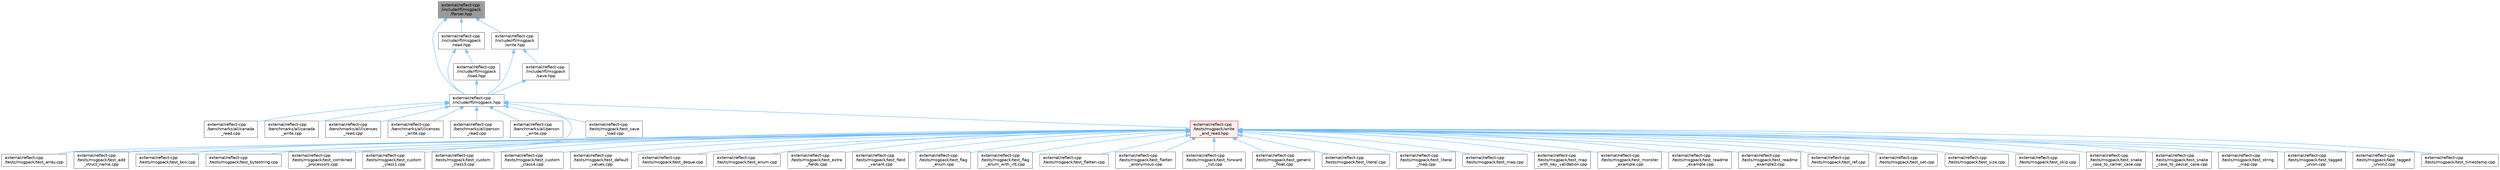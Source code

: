 digraph "external/reflect-cpp/include/rfl/msgpack/Parser.hpp"
{
 // LATEX_PDF_SIZE
  bgcolor="transparent";
  edge [fontname=Helvetica,fontsize=10,labelfontname=Helvetica,labelfontsize=10];
  node [fontname=Helvetica,fontsize=10,shape=box,height=0.2,width=0.4];
  Node1 [id="Node000001",label="external/reflect-cpp\l/include/rfl/msgpack\l/Parser.hpp",height=0.2,width=0.4,color="gray40", fillcolor="grey60", style="filled", fontcolor="black",tooltip=" "];
  Node1 -> Node2 [id="edge1_Node000001_Node000002",dir="back",color="steelblue1",style="solid",tooltip=" "];
  Node2 [id="Node000002",label="external/reflect-cpp\l/include/rfl/msgpack.hpp",height=0.2,width=0.4,color="grey40", fillcolor="white", style="filled",URL="$msgpack_8hpp.html",tooltip=" "];
  Node2 -> Node3 [id="edge2_Node000002_Node000003",dir="back",color="steelblue1",style="solid",tooltip=" "];
  Node3 [id="Node000003",label="external/reflect-cpp\l/benchmarks/all/canada\l_read.cpp",height=0.2,width=0.4,color="grey40", fillcolor="white", style="filled",URL="$canada__read_8cpp.html",tooltip=" "];
  Node2 -> Node4 [id="edge3_Node000002_Node000004",dir="back",color="steelblue1",style="solid",tooltip=" "];
  Node4 [id="Node000004",label="external/reflect-cpp\l/benchmarks/all/canada\l_write.cpp",height=0.2,width=0.4,color="grey40", fillcolor="white", style="filled",URL="$canada__write_8cpp.html",tooltip=" "];
  Node2 -> Node5 [id="edge4_Node000002_Node000005",dir="back",color="steelblue1",style="solid",tooltip=" "];
  Node5 [id="Node000005",label="external/reflect-cpp\l/benchmarks/all/licenses\l_read.cpp",height=0.2,width=0.4,color="grey40", fillcolor="white", style="filled",URL="$licenses__read_8cpp.html",tooltip=" "];
  Node2 -> Node6 [id="edge5_Node000002_Node000006",dir="back",color="steelblue1",style="solid",tooltip=" "];
  Node6 [id="Node000006",label="external/reflect-cpp\l/benchmarks/all/licenses\l_write.cpp",height=0.2,width=0.4,color="grey40", fillcolor="white", style="filled",URL="$licenses__write_8cpp.html",tooltip=" "];
  Node2 -> Node7 [id="edge6_Node000002_Node000007",dir="back",color="steelblue1",style="solid",tooltip=" "];
  Node7 [id="Node000007",label="external/reflect-cpp\l/benchmarks/all/person\l_read.cpp",height=0.2,width=0.4,color="grey40", fillcolor="white", style="filled",URL="$person__read_8cpp.html",tooltip=" "];
  Node2 -> Node8 [id="edge7_Node000002_Node000008",dir="back",color="steelblue1",style="solid",tooltip=" "];
  Node8 [id="Node000008",label="external/reflect-cpp\l/benchmarks/all/person\l_write.cpp",height=0.2,width=0.4,color="grey40", fillcolor="white", style="filled",URL="$person__write_8cpp.html",tooltip=" "];
  Node2 -> Node9 [id="edge8_Node000002_Node000009",dir="back",color="steelblue1",style="solid",tooltip=" "];
  Node9 [id="Node000009",label="external/reflect-cpp\l/tests/msgpack/test_array.cpp",height=0.2,width=0.4,color="grey40", fillcolor="white", style="filled",URL="$msgpack_2test__array_8cpp.html",tooltip=" "];
  Node2 -> Node10 [id="edge9_Node000002_Node000010",dir="back",color="steelblue1",style="solid",tooltip=" "];
  Node10 [id="Node000010",label="external/reflect-cpp\l/tests/msgpack/test_save\l_load.cpp",height=0.2,width=0.4,color="grey40", fillcolor="white", style="filled",URL="$msgpack_2test__save__load_8cpp.html",tooltip=" "];
  Node2 -> Node11 [id="edge10_Node000002_Node000011",dir="back",color="steelblue1",style="solid",tooltip=" "];
  Node11 [id="Node000011",label="external/reflect-cpp\l/tests/msgpack/write\l_and_read.hpp",height=0.2,width=0.4,color="red", fillcolor="#FFF0F0", style="filled",URL="$msgpack_2write__and__read_8hpp.html",tooltip=" "];
  Node11 -> Node12 [id="edge11_Node000011_Node000012",dir="back",color="steelblue1",style="solid",tooltip=" "];
  Node12 [id="Node000012",label="external/reflect-cpp\l/tests/msgpack/test_add\l_struct_name.cpp",height=0.2,width=0.4,color="grey40", fillcolor="white", style="filled",URL="$msgpack_2test__add__struct__name_8cpp.html",tooltip=" "];
  Node11 -> Node9 [id="edge12_Node000011_Node000009",dir="back",color="steelblue1",style="solid",tooltip=" "];
  Node11 -> Node13 [id="edge13_Node000011_Node000013",dir="back",color="steelblue1",style="solid",tooltip=" "];
  Node13 [id="Node000013",label="external/reflect-cpp\l/tests/msgpack/test_box.cpp",height=0.2,width=0.4,color="grey40", fillcolor="white", style="filled",URL="$msgpack_2test__box_8cpp.html",tooltip=" "];
  Node11 -> Node14 [id="edge14_Node000011_Node000014",dir="back",color="steelblue1",style="solid",tooltip=" "];
  Node14 [id="Node000014",label="external/reflect-cpp\l/tests/msgpack/test_bytestring.cpp",height=0.2,width=0.4,color="grey40", fillcolor="white", style="filled",URL="$msgpack_2test__bytestring_8cpp.html",tooltip=" "];
  Node11 -> Node15 [id="edge15_Node000011_Node000015",dir="back",color="steelblue1",style="solid",tooltip=" "];
  Node15 [id="Node000015",label="external/reflect-cpp\l/tests/msgpack/test_combined\l_processors.cpp",height=0.2,width=0.4,color="grey40", fillcolor="white", style="filled",URL="$msgpack_2test__combined__processors_8cpp.html",tooltip=" "];
  Node11 -> Node16 [id="edge16_Node000011_Node000016",dir="back",color="steelblue1",style="solid",tooltip=" "];
  Node16 [id="Node000016",label="external/reflect-cpp\l/tests/msgpack/test_custom\l_class1.cpp",height=0.2,width=0.4,color="grey40", fillcolor="white", style="filled",URL="$msgpack_2test__custom__class1_8cpp.html",tooltip=" "];
  Node11 -> Node17 [id="edge17_Node000011_Node000017",dir="back",color="steelblue1",style="solid",tooltip=" "];
  Node17 [id="Node000017",label="external/reflect-cpp\l/tests/msgpack/test_custom\l_class3.cpp",height=0.2,width=0.4,color="grey40", fillcolor="white", style="filled",URL="$msgpack_2test__custom__class3_8cpp.html",tooltip=" "];
  Node11 -> Node18 [id="edge18_Node000011_Node000018",dir="back",color="steelblue1",style="solid",tooltip=" "];
  Node18 [id="Node000018",label="external/reflect-cpp\l/tests/msgpack/test_custom\l_class4.cpp",height=0.2,width=0.4,color="grey40", fillcolor="white", style="filled",URL="$msgpack_2test__custom__class4_8cpp.html",tooltip=" "];
  Node11 -> Node19 [id="edge19_Node000011_Node000019",dir="back",color="steelblue1",style="solid",tooltip=" "];
  Node19 [id="Node000019",label="external/reflect-cpp\l/tests/msgpack/test_default\l_values.cpp",height=0.2,width=0.4,color="grey40", fillcolor="white", style="filled",URL="$msgpack_2test__default__values_8cpp.html",tooltip=" "];
  Node11 -> Node20 [id="edge20_Node000011_Node000020",dir="back",color="steelblue1",style="solid",tooltip=" "];
  Node20 [id="Node000020",label="external/reflect-cpp\l/tests/msgpack/test_deque.cpp",height=0.2,width=0.4,color="grey40", fillcolor="white", style="filled",URL="$msgpack_2test__deque_8cpp.html",tooltip=" "];
  Node11 -> Node21 [id="edge21_Node000011_Node000021",dir="back",color="steelblue1",style="solid",tooltip=" "];
  Node21 [id="Node000021",label="external/reflect-cpp\l/tests/msgpack/test_enum.cpp",height=0.2,width=0.4,color="grey40", fillcolor="white", style="filled",URL="$msgpack_2test__enum_8cpp.html",tooltip=" "];
  Node11 -> Node22 [id="edge22_Node000011_Node000022",dir="back",color="steelblue1",style="solid",tooltip=" "];
  Node22 [id="Node000022",label="external/reflect-cpp\l/tests/msgpack/test_extra\l_fields.cpp",height=0.2,width=0.4,color="grey40", fillcolor="white", style="filled",URL="$msgpack_2test__extra__fields_8cpp.html",tooltip=" "];
  Node11 -> Node23 [id="edge23_Node000011_Node000023",dir="back",color="steelblue1",style="solid",tooltip=" "];
  Node23 [id="Node000023",label="external/reflect-cpp\l/tests/msgpack/test_field\l_variant.cpp",height=0.2,width=0.4,color="grey40", fillcolor="white", style="filled",URL="$msgpack_2test__field__variant_8cpp.html",tooltip=" "];
  Node11 -> Node24 [id="edge24_Node000011_Node000024",dir="back",color="steelblue1",style="solid",tooltip=" "];
  Node24 [id="Node000024",label="external/reflect-cpp\l/tests/msgpack/test_flag\l_enum.cpp",height=0.2,width=0.4,color="grey40", fillcolor="white", style="filled",URL="$msgpack_2test__flag__enum_8cpp.html",tooltip=" "];
  Node11 -> Node25 [id="edge25_Node000011_Node000025",dir="back",color="steelblue1",style="solid",tooltip=" "];
  Node25 [id="Node000025",label="external/reflect-cpp\l/tests/msgpack/test_flag\l_enum_with_int.cpp",height=0.2,width=0.4,color="grey40", fillcolor="white", style="filled",URL="$msgpack_2test__flag__enum__with__int_8cpp.html",tooltip=" "];
  Node11 -> Node26 [id="edge26_Node000011_Node000026",dir="back",color="steelblue1",style="solid",tooltip=" "];
  Node26 [id="Node000026",label="external/reflect-cpp\l/tests/msgpack/test_flatten.cpp",height=0.2,width=0.4,color="grey40", fillcolor="white", style="filled",URL="$msgpack_2test__flatten_8cpp.html",tooltip=" "];
  Node11 -> Node27 [id="edge27_Node000011_Node000027",dir="back",color="steelblue1",style="solid",tooltip=" "];
  Node27 [id="Node000027",label="external/reflect-cpp\l/tests/msgpack/test_flatten\l_anonymous.cpp",height=0.2,width=0.4,color="grey40", fillcolor="white", style="filled",URL="$msgpack_2test__flatten__anonymous_8cpp.html",tooltip=" "];
  Node11 -> Node28 [id="edge28_Node000011_Node000028",dir="back",color="steelblue1",style="solid",tooltip=" "];
  Node28 [id="Node000028",label="external/reflect-cpp\l/tests/msgpack/test_forward\l_list.cpp",height=0.2,width=0.4,color="grey40", fillcolor="white", style="filled",URL="$msgpack_2test__forward__list_8cpp.html",tooltip=" "];
  Node11 -> Node29 [id="edge29_Node000011_Node000029",dir="back",color="steelblue1",style="solid",tooltip=" "];
  Node29 [id="Node000029",label="external/reflect-cpp\l/tests/msgpack/test_generic\l_float.cpp",height=0.2,width=0.4,color="grey40", fillcolor="white", style="filled",URL="$test__generic__float_8cpp.html",tooltip=" "];
  Node11 -> Node30 [id="edge30_Node000011_Node000030",dir="back",color="steelblue1",style="solid",tooltip=" "];
  Node30 [id="Node000030",label="external/reflect-cpp\l/tests/msgpack/test_literal.cpp",height=0.2,width=0.4,color="grey40", fillcolor="white", style="filled",URL="$msgpack_2test__literal_8cpp.html",tooltip=" "];
  Node11 -> Node31 [id="edge31_Node000011_Node000031",dir="back",color="steelblue1",style="solid",tooltip=" "];
  Node31 [id="Node000031",label="external/reflect-cpp\l/tests/msgpack/test_literal\l_map.cpp",height=0.2,width=0.4,color="grey40", fillcolor="white", style="filled",URL="$msgpack_2test__literal__map_8cpp.html",tooltip=" "];
  Node11 -> Node32 [id="edge32_Node000011_Node000032",dir="back",color="steelblue1",style="solid",tooltip=" "];
  Node32 [id="Node000032",label="external/reflect-cpp\l/tests/msgpack/test_map.cpp",height=0.2,width=0.4,color="grey40", fillcolor="white", style="filled",URL="$msgpack_2test__map_8cpp.html",tooltip=" "];
  Node11 -> Node33 [id="edge33_Node000011_Node000033",dir="back",color="steelblue1",style="solid",tooltip=" "];
  Node33 [id="Node000033",label="external/reflect-cpp\l/tests/msgpack/test_map\l_with_key_validation.cpp",height=0.2,width=0.4,color="grey40", fillcolor="white", style="filled",URL="$msgpack_2test__map__with__key__validation_8cpp.html",tooltip=" "];
  Node11 -> Node34 [id="edge34_Node000011_Node000034",dir="back",color="steelblue1",style="solid",tooltip=" "];
  Node34 [id="Node000034",label="external/reflect-cpp\l/tests/msgpack/test_monster\l_example.cpp",height=0.2,width=0.4,color="grey40", fillcolor="white", style="filled",URL="$msgpack_2test__monster__example_8cpp.html",tooltip=" "];
  Node11 -> Node35 [id="edge35_Node000011_Node000035",dir="back",color="steelblue1",style="solid",tooltip=" "];
  Node35 [id="Node000035",label="external/reflect-cpp\l/tests/msgpack/test_readme\l_example.cpp",height=0.2,width=0.4,color="grey40", fillcolor="white", style="filled",URL="$msgpack_2test__readme__example_8cpp.html",tooltip=" "];
  Node11 -> Node36 [id="edge36_Node000011_Node000036",dir="back",color="steelblue1",style="solid",tooltip=" "];
  Node36 [id="Node000036",label="external/reflect-cpp\l/tests/msgpack/test_readme\l_example2.cpp",height=0.2,width=0.4,color="grey40", fillcolor="white", style="filled",URL="$msgpack_2test__readme__example2_8cpp.html",tooltip=" "];
  Node11 -> Node37 [id="edge37_Node000011_Node000037",dir="back",color="steelblue1",style="solid",tooltip=" "];
  Node37 [id="Node000037",label="external/reflect-cpp\l/tests/msgpack/test_ref.cpp",height=0.2,width=0.4,color="grey40", fillcolor="white", style="filled",URL="$msgpack_2test__ref_8cpp.html",tooltip=" "];
  Node11 -> Node38 [id="edge38_Node000011_Node000038",dir="back",color="steelblue1",style="solid",tooltip=" "];
  Node38 [id="Node000038",label="external/reflect-cpp\l/tests/msgpack/test_set.cpp",height=0.2,width=0.4,color="grey40", fillcolor="white", style="filled",URL="$msgpack_2test__set_8cpp.html",tooltip=" "];
  Node11 -> Node39 [id="edge39_Node000011_Node000039",dir="back",color="steelblue1",style="solid",tooltip=" "];
  Node39 [id="Node000039",label="external/reflect-cpp\l/tests/msgpack/test_size.cpp",height=0.2,width=0.4,color="grey40", fillcolor="white", style="filled",URL="$msgpack_2test__size_8cpp.html",tooltip=" "];
  Node11 -> Node40 [id="edge40_Node000011_Node000040",dir="back",color="steelblue1",style="solid",tooltip=" "];
  Node40 [id="Node000040",label="external/reflect-cpp\l/tests/msgpack/test_skip.cpp",height=0.2,width=0.4,color="grey40", fillcolor="white", style="filled",URL="$msgpack_2test__skip_8cpp.html",tooltip=" "];
  Node11 -> Node41 [id="edge41_Node000011_Node000041",dir="back",color="steelblue1",style="solid",tooltip=" "];
  Node41 [id="Node000041",label="external/reflect-cpp\l/tests/msgpack/test_snake\l_case_to_camel_case.cpp",height=0.2,width=0.4,color="grey40", fillcolor="white", style="filled",URL="$msgpack_2test__snake__case__to__camel__case_8cpp.html",tooltip=" "];
  Node11 -> Node42 [id="edge42_Node000011_Node000042",dir="back",color="steelblue1",style="solid",tooltip=" "];
  Node42 [id="Node000042",label="external/reflect-cpp\l/tests/msgpack/test_snake\l_case_to_pascal_case.cpp",height=0.2,width=0.4,color="grey40", fillcolor="white", style="filled",URL="$msgpack_2test__snake__case__to__pascal__case_8cpp.html",tooltip=" "];
  Node11 -> Node43 [id="edge43_Node000011_Node000043",dir="back",color="steelblue1",style="solid",tooltip=" "];
  Node43 [id="Node000043",label="external/reflect-cpp\l/tests/msgpack/test_string\l_map.cpp",height=0.2,width=0.4,color="grey40", fillcolor="white", style="filled",URL="$msgpack_2test__string__map_8cpp.html",tooltip=" "];
  Node11 -> Node44 [id="edge44_Node000011_Node000044",dir="back",color="steelblue1",style="solid",tooltip=" "];
  Node44 [id="Node000044",label="external/reflect-cpp\l/tests/msgpack/test_tagged\l_union.cpp",height=0.2,width=0.4,color="grey40", fillcolor="white", style="filled",URL="$msgpack_2test__tagged__union_8cpp.html",tooltip=" "];
  Node11 -> Node45 [id="edge45_Node000011_Node000045",dir="back",color="steelblue1",style="solid",tooltip=" "];
  Node45 [id="Node000045",label="external/reflect-cpp\l/tests/msgpack/test_tagged\l_union2.cpp",height=0.2,width=0.4,color="grey40", fillcolor="white", style="filled",URL="$msgpack_2test__tagged__union2_8cpp.html",tooltip=" "];
  Node11 -> Node46 [id="edge46_Node000011_Node000046",dir="back",color="steelblue1",style="solid",tooltip=" "];
  Node46 [id="Node000046",label="external/reflect-cpp\l/tests/msgpack/test_timestamp.cpp",height=0.2,width=0.4,color="grey40", fillcolor="white", style="filled",URL="$msgpack_2test__timestamp_8cpp.html",tooltip=" "];
  Node1 -> Node51 [id="edge47_Node000001_Node000051",dir="back",color="steelblue1",style="solid",tooltip=" "];
  Node51 [id="Node000051",label="external/reflect-cpp\l/include/rfl/msgpack\l/read.hpp",height=0.2,width=0.4,color="grey40", fillcolor="white", style="filled",URL="$msgpack_2read_8hpp.html",tooltip=" "];
  Node51 -> Node2 [id="edge48_Node000051_Node000002",dir="back",color="steelblue1",style="solid",tooltip=" "];
  Node51 -> Node52 [id="edge49_Node000051_Node000052",dir="back",color="steelblue1",style="solid",tooltip=" "];
  Node52 [id="Node000052",label="external/reflect-cpp\l/include/rfl/msgpack\l/load.hpp",height=0.2,width=0.4,color="grey40", fillcolor="white", style="filled",URL="$msgpack_2load_8hpp.html",tooltip=" "];
  Node52 -> Node2 [id="edge50_Node000052_Node000002",dir="back",color="steelblue1",style="solid",tooltip=" "];
  Node1 -> Node53 [id="edge51_Node000001_Node000053",dir="back",color="steelblue1",style="solid",tooltip=" "];
  Node53 [id="Node000053",label="external/reflect-cpp\l/include/rfl/msgpack\l/write.hpp",height=0.2,width=0.4,color="grey40", fillcolor="white", style="filled",URL="$msgpack_2write_8hpp.html",tooltip=" "];
  Node53 -> Node2 [id="edge52_Node000053_Node000002",dir="back",color="steelblue1",style="solid",tooltip=" "];
  Node53 -> Node54 [id="edge53_Node000053_Node000054",dir="back",color="steelblue1",style="solid",tooltip=" "];
  Node54 [id="Node000054",label="external/reflect-cpp\l/include/rfl/msgpack\l/save.hpp",height=0.2,width=0.4,color="grey40", fillcolor="white", style="filled",URL="$msgpack_2save_8hpp.html",tooltip=" "];
  Node54 -> Node2 [id="edge54_Node000054_Node000002",dir="back",color="steelblue1",style="solid",tooltip=" "];
}
